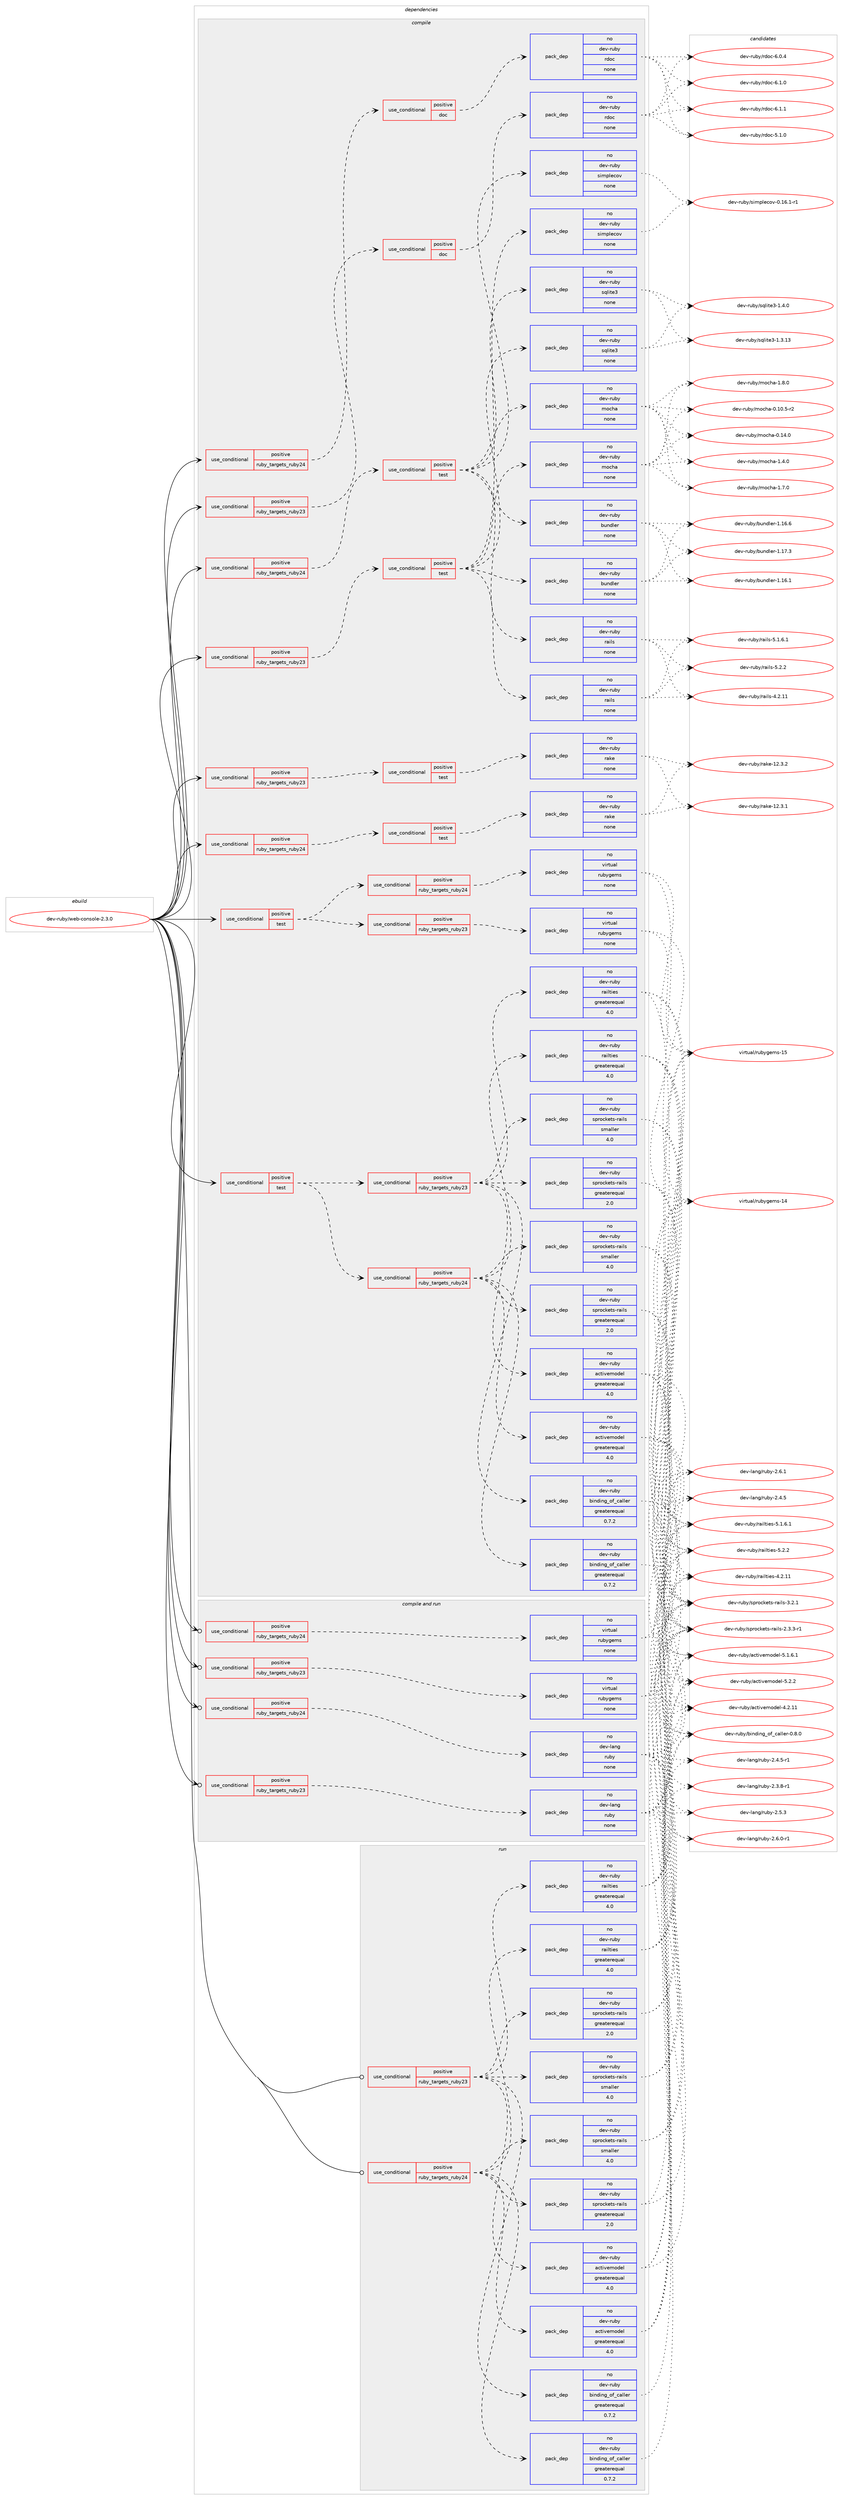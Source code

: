 digraph prolog {

# *************
# Graph options
# *************

newrank=true;
concentrate=true;
compound=true;
graph [rankdir=LR,fontname=Helvetica,fontsize=10,ranksep=1.5];#, ranksep=2.5, nodesep=0.2];
edge  [arrowhead=vee];
node  [fontname=Helvetica,fontsize=10];

# **********
# The ebuild
# **********

subgraph cluster_leftcol {
color=gray;
rank=same;
label=<<i>ebuild</i>>;
id [label="dev-ruby/web-console-2.3.0", color=red, width=4, href="../dev-ruby/web-console-2.3.0.svg"];
}

# ****************
# The dependencies
# ****************

subgraph cluster_midcol {
color=gray;
label=<<i>dependencies</i>>;
subgraph cluster_compile {
fillcolor="#eeeeee";
style=filled;
label=<<i>compile</i>>;
subgraph cond421976 {
dependency1536658 [label=<<TABLE BORDER="0" CELLBORDER="1" CELLSPACING="0" CELLPADDING="4"><TR><TD ROWSPAN="3" CELLPADDING="10">use_conditional</TD></TR><TR><TD>positive</TD></TR><TR><TD>ruby_targets_ruby23</TD></TR></TABLE>>, shape=none, color=red];
subgraph cond421977 {
dependency1536659 [label=<<TABLE BORDER="0" CELLBORDER="1" CELLSPACING="0" CELLPADDING="4"><TR><TD ROWSPAN="3" CELLPADDING="10">use_conditional</TD></TR><TR><TD>positive</TD></TR><TR><TD>doc</TD></TR></TABLE>>, shape=none, color=red];
subgraph pack1091166 {
dependency1536660 [label=<<TABLE BORDER="0" CELLBORDER="1" CELLSPACING="0" CELLPADDING="4" WIDTH="220"><TR><TD ROWSPAN="6" CELLPADDING="30">pack_dep</TD></TR><TR><TD WIDTH="110">no</TD></TR><TR><TD>dev-ruby</TD></TR><TR><TD>rdoc</TD></TR><TR><TD>none</TD></TR><TR><TD></TD></TR></TABLE>>, shape=none, color=blue];
}
dependency1536659:e -> dependency1536660:w [weight=20,style="dashed",arrowhead="vee"];
}
dependency1536658:e -> dependency1536659:w [weight=20,style="dashed",arrowhead="vee"];
}
id:e -> dependency1536658:w [weight=20,style="solid",arrowhead="vee"];
subgraph cond421978 {
dependency1536661 [label=<<TABLE BORDER="0" CELLBORDER="1" CELLSPACING="0" CELLPADDING="4"><TR><TD ROWSPAN="3" CELLPADDING="10">use_conditional</TD></TR><TR><TD>positive</TD></TR><TR><TD>ruby_targets_ruby23</TD></TR></TABLE>>, shape=none, color=red];
subgraph cond421979 {
dependency1536662 [label=<<TABLE BORDER="0" CELLBORDER="1" CELLSPACING="0" CELLPADDING="4"><TR><TD ROWSPAN="3" CELLPADDING="10">use_conditional</TD></TR><TR><TD>positive</TD></TR><TR><TD>test</TD></TR></TABLE>>, shape=none, color=red];
subgraph pack1091167 {
dependency1536663 [label=<<TABLE BORDER="0" CELLBORDER="1" CELLSPACING="0" CELLPADDING="4" WIDTH="220"><TR><TD ROWSPAN="6" CELLPADDING="30">pack_dep</TD></TR><TR><TD WIDTH="110">no</TD></TR><TR><TD>dev-ruby</TD></TR><TR><TD>bundler</TD></TR><TR><TD>none</TD></TR><TR><TD></TD></TR></TABLE>>, shape=none, color=blue];
}
dependency1536662:e -> dependency1536663:w [weight=20,style="dashed",arrowhead="vee"];
subgraph pack1091168 {
dependency1536664 [label=<<TABLE BORDER="0" CELLBORDER="1" CELLSPACING="0" CELLPADDING="4" WIDTH="220"><TR><TD ROWSPAN="6" CELLPADDING="30">pack_dep</TD></TR><TR><TD WIDTH="110">no</TD></TR><TR><TD>dev-ruby</TD></TR><TR><TD>rails</TD></TR><TR><TD>none</TD></TR><TR><TD></TD></TR></TABLE>>, shape=none, color=blue];
}
dependency1536662:e -> dependency1536664:w [weight=20,style="dashed",arrowhead="vee"];
subgraph pack1091169 {
dependency1536665 [label=<<TABLE BORDER="0" CELLBORDER="1" CELLSPACING="0" CELLPADDING="4" WIDTH="220"><TR><TD ROWSPAN="6" CELLPADDING="30">pack_dep</TD></TR><TR><TD WIDTH="110">no</TD></TR><TR><TD>dev-ruby</TD></TR><TR><TD>sqlite3</TD></TR><TR><TD>none</TD></TR><TR><TD></TD></TR></TABLE>>, shape=none, color=blue];
}
dependency1536662:e -> dependency1536665:w [weight=20,style="dashed",arrowhead="vee"];
subgraph pack1091170 {
dependency1536666 [label=<<TABLE BORDER="0" CELLBORDER="1" CELLSPACING="0" CELLPADDING="4" WIDTH="220"><TR><TD ROWSPAN="6" CELLPADDING="30">pack_dep</TD></TR><TR><TD WIDTH="110">no</TD></TR><TR><TD>dev-ruby</TD></TR><TR><TD>mocha</TD></TR><TR><TD>none</TD></TR><TR><TD></TD></TR></TABLE>>, shape=none, color=blue];
}
dependency1536662:e -> dependency1536666:w [weight=20,style="dashed",arrowhead="vee"];
subgraph pack1091171 {
dependency1536667 [label=<<TABLE BORDER="0" CELLBORDER="1" CELLSPACING="0" CELLPADDING="4" WIDTH="220"><TR><TD ROWSPAN="6" CELLPADDING="30">pack_dep</TD></TR><TR><TD WIDTH="110">no</TD></TR><TR><TD>dev-ruby</TD></TR><TR><TD>simplecov</TD></TR><TR><TD>none</TD></TR><TR><TD></TD></TR></TABLE>>, shape=none, color=blue];
}
dependency1536662:e -> dependency1536667:w [weight=20,style="dashed",arrowhead="vee"];
}
dependency1536661:e -> dependency1536662:w [weight=20,style="dashed",arrowhead="vee"];
}
id:e -> dependency1536661:w [weight=20,style="solid",arrowhead="vee"];
subgraph cond421980 {
dependency1536668 [label=<<TABLE BORDER="0" CELLBORDER="1" CELLSPACING="0" CELLPADDING="4"><TR><TD ROWSPAN="3" CELLPADDING="10">use_conditional</TD></TR><TR><TD>positive</TD></TR><TR><TD>ruby_targets_ruby23</TD></TR></TABLE>>, shape=none, color=red];
subgraph cond421981 {
dependency1536669 [label=<<TABLE BORDER="0" CELLBORDER="1" CELLSPACING="0" CELLPADDING="4"><TR><TD ROWSPAN="3" CELLPADDING="10">use_conditional</TD></TR><TR><TD>positive</TD></TR><TR><TD>test</TD></TR></TABLE>>, shape=none, color=red];
subgraph pack1091172 {
dependency1536670 [label=<<TABLE BORDER="0" CELLBORDER="1" CELLSPACING="0" CELLPADDING="4" WIDTH="220"><TR><TD ROWSPAN="6" CELLPADDING="30">pack_dep</TD></TR><TR><TD WIDTH="110">no</TD></TR><TR><TD>dev-ruby</TD></TR><TR><TD>rake</TD></TR><TR><TD>none</TD></TR><TR><TD></TD></TR></TABLE>>, shape=none, color=blue];
}
dependency1536669:e -> dependency1536670:w [weight=20,style="dashed",arrowhead="vee"];
}
dependency1536668:e -> dependency1536669:w [weight=20,style="dashed",arrowhead="vee"];
}
id:e -> dependency1536668:w [weight=20,style="solid",arrowhead="vee"];
subgraph cond421982 {
dependency1536671 [label=<<TABLE BORDER="0" CELLBORDER="1" CELLSPACING="0" CELLPADDING="4"><TR><TD ROWSPAN="3" CELLPADDING="10">use_conditional</TD></TR><TR><TD>positive</TD></TR><TR><TD>ruby_targets_ruby24</TD></TR></TABLE>>, shape=none, color=red];
subgraph cond421983 {
dependency1536672 [label=<<TABLE BORDER="0" CELLBORDER="1" CELLSPACING="0" CELLPADDING="4"><TR><TD ROWSPAN="3" CELLPADDING="10">use_conditional</TD></TR><TR><TD>positive</TD></TR><TR><TD>doc</TD></TR></TABLE>>, shape=none, color=red];
subgraph pack1091173 {
dependency1536673 [label=<<TABLE BORDER="0" CELLBORDER="1" CELLSPACING="0" CELLPADDING="4" WIDTH="220"><TR><TD ROWSPAN="6" CELLPADDING="30">pack_dep</TD></TR><TR><TD WIDTH="110">no</TD></TR><TR><TD>dev-ruby</TD></TR><TR><TD>rdoc</TD></TR><TR><TD>none</TD></TR><TR><TD></TD></TR></TABLE>>, shape=none, color=blue];
}
dependency1536672:e -> dependency1536673:w [weight=20,style="dashed",arrowhead="vee"];
}
dependency1536671:e -> dependency1536672:w [weight=20,style="dashed",arrowhead="vee"];
}
id:e -> dependency1536671:w [weight=20,style="solid",arrowhead="vee"];
subgraph cond421984 {
dependency1536674 [label=<<TABLE BORDER="0" CELLBORDER="1" CELLSPACING="0" CELLPADDING="4"><TR><TD ROWSPAN="3" CELLPADDING="10">use_conditional</TD></TR><TR><TD>positive</TD></TR><TR><TD>ruby_targets_ruby24</TD></TR></TABLE>>, shape=none, color=red];
subgraph cond421985 {
dependency1536675 [label=<<TABLE BORDER="0" CELLBORDER="1" CELLSPACING="0" CELLPADDING="4"><TR><TD ROWSPAN="3" CELLPADDING="10">use_conditional</TD></TR><TR><TD>positive</TD></TR><TR><TD>test</TD></TR></TABLE>>, shape=none, color=red];
subgraph pack1091174 {
dependency1536676 [label=<<TABLE BORDER="0" CELLBORDER="1" CELLSPACING="0" CELLPADDING="4" WIDTH="220"><TR><TD ROWSPAN="6" CELLPADDING="30">pack_dep</TD></TR><TR><TD WIDTH="110">no</TD></TR><TR><TD>dev-ruby</TD></TR><TR><TD>bundler</TD></TR><TR><TD>none</TD></TR><TR><TD></TD></TR></TABLE>>, shape=none, color=blue];
}
dependency1536675:e -> dependency1536676:w [weight=20,style="dashed",arrowhead="vee"];
subgraph pack1091175 {
dependency1536677 [label=<<TABLE BORDER="0" CELLBORDER="1" CELLSPACING="0" CELLPADDING="4" WIDTH="220"><TR><TD ROWSPAN="6" CELLPADDING="30">pack_dep</TD></TR><TR><TD WIDTH="110">no</TD></TR><TR><TD>dev-ruby</TD></TR><TR><TD>rails</TD></TR><TR><TD>none</TD></TR><TR><TD></TD></TR></TABLE>>, shape=none, color=blue];
}
dependency1536675:e -> dependency1536677:w [weight=20,style="dashed",arrowhead="vee"];
subgraph pack1091176 {
dependency1536678 [label=<<TABLE BORDER="0" CELLBORDER="1" CELLSPACING="0" CELLPADDING="4" WIDTH="220"><TR><TD ROWSPAN="6" CELLPADDING="30">pack_dep</TD></TR><TR><TD WIDTH="110">no</TD></TR><TR><TD>dev-ruby</TD></TR><TR><TD>sqlite3</TD></TR><TR><TD>none</TD></TR><TR><TD></TD></TR></TABLE>>, shape=none, color=blue];
}
dependency1536675:e -> dependency1536678:w [weight=20,style="dashed",arrowhead="vee"];
subgraph pack1091177 {
dependency1536679 [label=<<TABLE BORDER="0" CELLBORDER="1" CELLSPACING="0" CELLPADDING="4" WIDTH="220"><TR><TD ROWSPAN="6" CELLPADDING="30">pack_dep</TD></TR><TR><TD WIDTH="110">no</TD></TR><TR><TD>dev-ruby</TD></TR><TR><TD>mocha</TD></TR><TR><TD>none</TD></TR><TR><TD></TD></TR></TABLE>>, shape=none, color=blue];
}
dependency1536675:e -> dependency1536679:w [weight=20,style="dashed",arrowhead="vee"];
subgraph pack1091178 {
dependency1536680 [label=<<TABLE BORDER="0" CELLBORDER="1" CELLSPACING="0" CELLPADDING="4" WIDTH="220"><TR><TD ROWSPAN="6" CELLPADDING="30">pack_dep</TD></TR><TR><TD WIDTH="110">no</TD></TR><TR><TD>dev-ruby</TD></TR><TR><TD>simplecov</TD></TR><TR><TD>none</TD></TR><TR><TD></TD></TR></TABLE>>, shape=none, color=blue];
}
dependency1536675:e -> dependency1536680:w [weight=20,style="dashed",arrowhead="vee"];
}
dependency1536674:e -> dependency1536675:w [weight=20,style="dashed",arrowhead="vee"];
}
id:e -> dependency1536674:w [weight=20,style="solid",arrowhead="vee"];
subgraph cond421986 {
dependency1536681 [label=<<TABLE BORDER="0" CELLBORDER="1" CELLSPACING="0" CELLPADDING="4"><TR><TD ROWSPAN="3" CELLPADDING="10">use_conditional</TD></TR><TR><TD>positive</TD></TR><TR><TD>ruby_targets_ruby24</TD></TR></TABLE>>, shape=none, color=red];
subgraph cond421987 {
dependency1536682 [label=<<TABLE BORDER="0" CELLBORDER="1" CELLSPACING="0" CELLPADDING="4"><TR><TD ROWSPAN="3" CELLPADDING="10">use_conditional</TD></TR><TR><TD>positive</TD></TR><TR><TD>test</TD></TR></TABLE>>, shape=none, color=red];
subgraph pack1091179 {
dependency1536683 [label=<<TABLE BORDER="0" CELLBORDER="1" CELLSPACING="0" CELLPADDING="4" WIDTH="220"><TR><TD ROWSPAN="6" CELLPADDING="30">pack_dep</TD></TR><TR><TD WIDTH="110">no</TD></TR><TR><TD>dev-ruby</TD></TR><TR><TD>rake</TD></TR><TR><TD>none</TD></TR><TR><TD></TD></TR></TABLE>>, shape=none, color=blue];
}
dependency1536682:e -> dependency1536683:w [weight=20,style="dashed",arrowhead="vee"];
}
dependency1536681:e -> dependency1536682:w [weight=20,style="dashed",arrowhead="vee"];
}
id:e -> dependency1536681:w [weight=20,style="solid",arrowhead="vee"];
subgraph cond421988 {
dependency1536684 [label=<<TABLE BORDER="0" CELLBORDER="1" CELLSPACING="0" CELLPADDING="4"><TR><TD ROWSPAN="3" CELLPADDING="10">use_conditional</TD></TR><TR><TD>positive</TD></TR><TR><TD>test</TD></TR></TABLE>>, shape=none, color=red];
subgraph cond421989 {
dependency1536685 [label=<<TABLE BORDER="0" CELLBORDER="1" CELLSPACING="0" CELLPADDING="4"><TR><TD ROWSPAN="3" CELLPADDING="10">use_conditional</TD></TR><TR><TD>positive</TD></TR><TR><TD>ruby_targets_ruby23</TD></TR></TABLE>>, shape=none, color=red];
subgraph pack1091180 {
dependency1536686 [label=<<TABLE BORDER="0" CELLBORDER="1" CELLSPACING="0" CELLPADDING="4" WIDTH="220"><TR><TD ROWSPAN="6" CELLPADDING="30">pack_dep</TD></TR><TR><TD WIDTH="110">no</TD></TR><TR><TD>dev-ruby</TD></TR><TR><TD>activemodel</TD></TR><TR><TD>greaterequal</TD></TR><TR><TD>4.0</TD></TR></TABLE>>, shape=none, color=blue];
}
dependency1536685:e -> dependency1536686:w [weight=20,style="dashed",arrowhead="vee"];
subgraph pack1091181 {
dependency1536687 [label=<<TABLE BORDER="0" CELLBORDER="1" CELLSPACING="0" CELLPADDING="4" WIDTH="220"><TR><TD ROWSPAN="6" CELLPADDING="30">pack_dep</TD></TR><TR><TD WIDTH="110">no</TD></TR><TR><TD>dev-ruby</TD></TR><TR><TD>binding_of_caller</TD></TR><TR><TD>greaterequal</TD></TR><TR><TD>0.7.2</TD></TR></TABLE>>, shape=none, color=blue];
}
dependency1536685:e -> dependency1536687:w [weight=20,style="dashed",arrowhead="vee"];
subgraph pack1091182 {
dependency1536688 [label=<<TABLE BORDER="0" CELLBORDER="1" CELLSPACING="0" CELLPADDING="4" WIDTH="220"><TR><TD ROWSPAN="6" CELLPADDING="30">pack_dep</TD></TR><TR><TD WIDTH="110">no</TD></TR><TR><TD>dev-ruby</TD></TR><TR><TD>railties</TD></TR><TR><TD>greaterequal</TD></TR><TR><TD>4.0</TD></TR></TABLE>>, shape=none, color=blue];
}
dependency1536685:e -> dependency1536688:w [weight=20,style="dashed",arrowhead="vee"];
subgraph pack1091183 {
dependency1536689 [label=<<TABLE BORDER="0" CELLBORDER="1" CELLSPACING="0" CELLPADDING="4" WIDTH="220"><TR><TD ROWSPAN="6" CELLPADDING="30">pack_dep</TD></TR><TR><TD WIDTH="110">no</TD></TR><TR><TD>dev-ruby</TD></TR><TR><TD>sprockets-rails</TD></TR><TR><TD>greaterequal</TD></TR><TR><TD>2.0</TD></TR></TABLE>>, shape=none, color=blue];
}
dependency1536685:e -> dependency1536689:w [weight=20,style="dashed",arrowhead="vee"];
subgraph pack1091184 {
dependency1536690 [label=<<TABLE BORDER="0" CELLBORDER="1" CELLSPACING="0" CELLPADDING="4" WIDTH="220"><TR><TD ROWSPAN="6" CELLPADDING="30">pack_dep</TD></TR><TR><TD WIDTH="110">no</TD></TR><TR><TD>dev-ruby</TD></TR><TR><TD>sprockets-rails</TD></TR><TR><TD>smaller</TD></TR><TR><TD>4.0</TD></TR></TABLE>>, shape=none, color=blue];
}
dependency1536685:e -> dependency1536690:w [weight=20,style="dashed",arrowhead="vee"];
}
dependency1536684:e -> dependency1536685:w [weight=20,style="dashed",arrowhead="vee"];
subgraph cond421990 {
dependency1536691 [label=<<TABLE BORDER="0" CELLBORDER="1" CELLSPACING="0" CELLPADDING="4"><TR><TD ROWSPAN="3" CELLPADDING="10">use_conditional</TD></TR><TR><TD>positive</TD></TR><TR><TD>ruby_targets_ruby24</TD></TR></TABLE>>, shape=none, color=red];
subgraph pack1091185 {
dependency1536692 [label=<<TABLE BORDER="0" CELLBORDER="1" CELLSPACING="0" CELLPADDING="4" WIDTH="220"><TR><TD ROWSPAN="6" CELLPADDING="30">pack_dep</TD></TR><TR><TD WIDTH="110">no</TD></TR><TR><TD>dev-ruby</TD></TR><TR><TD>activemodel</TD></TR><TR><TD>greaterequal</TD></TR><TR><TD>4.0</TD></TR></TABLE>>, shape=none, color=blue];
}
dependency1536691:e -> dependency1536692:w [weight=20,style="dashed",arrowhead="vee"];
subgraph pack1091186 {
dependency1536693 [label=<<TABLE BORDER="0" CELLBORDER="1" CELLSPACING="0" CELLPADDING="4" WIDTH="220"><TR><TD ROWSPAN="6" CELLPADDING="30">pack_dep</TD></TR><TR><TD WIDTH="110">no</TD></TR><TR><TD>dev-ruby</TD></TR><TR><TD>binding_of_caller</TD></TR><TR><TD>greaterequal</TD></TR><TR><TD>0.7.2</TD></TR></TABLE>>, shape=none, color=blue];
}
dependency1536691:e -> dependency1536693:w [weight=20,style="dashed",arrowhead="vee"];
subgraph pack1091187 {
dependency1536694 [label=<<TABLE BORDER="0" CELLBORDER="1" CELLSPACING="0" CELLPADDING="4" WIDTH="220"><TR><TD ROWSPAN="6" CELLPADDING="30">pack_dep</TD></TR><TR><TD WIDTH="110">no</TD></TR><TR><TD>dev-ruby</TD></TR><TR><TD>railties</TD></TR><TR><TD>greaterequal</TD></TR><TR><TD>4.0</TD></TR></TABLE>>, shape=none, color=blue];
}
dependency1536691:e -> dependency1536694:w [weight=20,style="dashed",arrowhead="vee"];
subgraph pack1091188 {
dependency1536695 [label=<<TABLE BORDER="0" CELLBORDER="1" CELLSPACING="0" CELLPADDING="4" WIDTH="220"><TR><TD ROWSPAN="6" CELLPADDING="30">pack_dep</TD></TR><TR><TD WIDTH="110">no</TD></TR><TR><TD>dev-ruby</TD></TR><TR><TD>sprockets-rails</TD></TR><TR><TD>greaterequal</TD></TR><TR><TD>2.0</TD></TR></TABLE>>, shape=none, color=blue];
}
dependency1536691:e -> dependency1536695:w [weight=20,style="dashed",arrowhead="vee"];
subgraph pack1091189 {
dependency1536696 [label=<<TABLE BORDER="0" CELLBORDER="1" CELLSPACING="0" CELLPADDING="4" WIDTH="220"><TR><TD ROWSPAN="6" CELLPADDING="30">pack_dep</TD></TR><TR><TD WIDTH="110">no</TD></TR><TR><TD>dev-ruby</TD></TR><TR><TD>sprockets-rails</TD></TR><TR><TD>smaller</TD></TR><TR><TD>4.0</TD></TR></TABLE>>, shape=none, color=blue];
}
dependency1536691:e -> dependency1536696:w [weight=20,style="dashed",arrowhead="vee"];
}
dependency1536684:e -> dependency1536691:w [weight=20,style="dashed",arrowhead="vee"];
}
id:e -> dependency1536684:w [weight=20,style="solid",arrowhead="vee"];
subgraph cond421991 {
dependency1536697 [label=<<TABLE BORDER="0" CELLBORDER="1" CELLSPACING="0" CELLPADDING="4"><TR><TD ROWSPAN="3" CELLPADDING="10">use_conditional</TD></TR><TR><TD>positive</TD></TR><TR><TD>test</TD></TR></TABLE>>, shape=none, color=red];
subgraph cond421992 {
dependency1536698 [label=<<TABLE BORDER="0" CELLBORDER="1" CELLSPACING="0" CELLPADDING="4"><TR><TD ROWSPAN="3" CELLPADDING="10">use_conditional</TD></TR><TR><TD>positive</TD></TR><TR><TD>ruby_targets_ruby23</TD></TR></TABLE>>, shape=none, color=red];
subgraph pack1091190 {
dependency1536699 [label=<<TABLE BORDER="0" CELLBORDER="1" CELLSPACING="0" CELLPADDING="4" WIDTH="220"><TR><TD ROWSPAN="6" CELLPADDING="30">pack_dep</TD></TR><TR><TD WIDTH="110">no</TD></TR><TR><TD>virtual</TD></TR><TR><TD>rubygems</TD></TR><TR><TD>none</TD></TR><TR><TD></TD></TR></TABLE>>, shape=none, color=blue];
}
dependency1536698:e -> dependency1536699:w [weight=20,style="dashed",arrowhead="vee"];
}
dependency1536697:e -> dependency1536698:w [weight=20,style="dashed",arrowhead="vee"];
subgraph cond421993 {
dependency1536700 [label=<<TABLE BORDER="0" CELLBORDER="1" CELLSPACING="0" CELLPADDING="4"><TR><TD ROWSPAN="3" CELLPADDING="10">use_conditional</TD></TR><TR><TD>positive</TD></TR><TR><TD>ruby_targets_ruby24</TD></TR></TABLE>>, shape=none, color=red];
subgraph pack1091191 {
dependency1536701 [label=<<TABLE BORDER="0" CELLBORDER="1" CELLSPACING="0" CELLPADDING="4" WIDTH="220"><TR><TD ROWSPAN="6" CELLPADDING="30">pack_dep</TD></TR><TR><TD WIDTH="110">no</TD></TR><TR><TD>virtual</TD></TR><TR><TD>rubygems</TD></TR><TR><TD>none</TD></TR><TR><TD></TD></TR></TABLE>>, shape=none, color=blue];
}
dependency1536700:e -> dependency1536701:w [weight=20,style="dashed",arrowhead="vee"];
}
dependency1536697:e -> dependency1536700:w [weight=20,style="dashed",arrowhead="vee"];
}
id:e -> dependency1536697:w [weight=20,style="solid",arrowhead="vee"];
}
subgraph cluster_compileandrun {
fillcolor="#eeeeee";
style=filled;
label=<<i>compile and run</i>>;
subgraph cond421994 {
dependency1536702 [label=<<TABLE BORDER="0" CELLBORDER="1" CELLSPACING="0" CELLPADDING="4"><TR><TD ROWSPAN="3" CELLPADDING="10">use_conditional</TD></TR><TR><TD>positive</TD></TR><TR><TD>ruby_targets_ruby23</TD></TR></TABLE>>, shape=none, color=red];
subgraph pack1091192 {
dependency1536703 [label=<<TABLE BORDER="0" CELLBORDER="1" CELLSPACING="0" CELLPADDING="4" WIDTH="220"><TR><TD ROWSPAN="6" CELLPADDING="30">pack_dep</TD></TR><TR><TD WIDTH="110">no</TD></TR><TR><TD>dev-lang</TD></TR><TR><TD>ruby</TD></TR><TR><TD>none</TD></TR><TR><TD></TD></TR></TABLE>>, shape=none, color=blue];
}
dependency1536702:e -> dependency1536703:w [weight=20,style="dashed",arrowhead="vee"];
}
id:e -> dependency1536702:w [weight=20,style="solid",arrowhead="odotvee"];
subgraph cond421995 {
dependency1536704 [label=<<TABLE BORDER="0" CELLBORDER="1" CELLSPACING="0" CELLPADDING="4"><TR><TD ROWSPAN="3" CELLPADDING="10">use_conditional</TD></TR><TR><TD>positive</TD></TR><TR><TD>ruby_targets_ruby23</TD></TR></TABLE>>, shape=none, color=red];
subgraph pack1091193 {
dependency1536705 [label=<<TABLE BORDER="0" CELLBORDER="1" CELLSPACING="0" CELLPADDING="4" WIDTH="220"><TR><TD ROWSPAN="6" CELLPADDING="30">pack_dep</TD></TR><TR><TD WIDTH="110">no</TD></TR><TR><TD>virtual</TD></TR><TR><TD>rubygems</TD></TR><TR><TD>none</TD></TR><TR><TD></TD></TR></TABLE>>, shape=none, color=blue];
}
dependency1536704:e -> dependency1536705:w [weight=20,style="dashed",arrowhead="vee"];
}
id:e -> dependency1536704:w [weight=20,style="solid",arrowhead="odotvee"];
subgraph cond421996 {
dependency1536706 [label=<<TABLE BORDER="0" CELLBORDER="1" CELLSPACING="0" CELLPADDING="4"><TR><TD ROWSPAN="3" CELLPADDING="10">use_conditional</TD></TR><TR><TD>positive</TD></TR><TR><TD>ruby_targets_ruby24</TD></TR></TABLE>>, shape=none, color=red];
subgraph pack1091194 {
dependency1536707 [label=<<TABLE BORDER="0" CELLBORDER="1" CELLSPACING="0" CELLPADDING="4" WIDTH="220"><TR><TD ROWSPAN="6" CELLPADDING="30">pack_dep</TD></TR><TR><TD WIDTH="110">no</TD></TR><TR><TD>dev-lang</TD></TR><TR><TD>ruby</TD></TR><TR><TD>none</TD></TR><TR><TD></TD></TR></TABLE>>, shape=none, color=blue];
}
dependency1536706:e -> dependency1536707:w [weight=20,style="dashed",arrowhead="vee"];
}
id:e -> dependency1536706:w [weight=20,style="solid",arrowhead="odotvee"];
subgraph cond421997 {
dependency1536708 [label=<<TABLE BORDER="0" CELLBORDER="1" CELLSPACING="0" CELLPADDING="4"><TR><TD ROWSPAN="3" CELLPADDING="10">use_conditional</TD></TR><TR><TD>positive</TD></TR><TR><TD>ruby_targets_ruby24</TD></TR></TABLE>>, shape=none, color=red];
subgraph pack1091195 {
dependency1536709 [label=<<TABLE BORDER="0" CELLBORDER="1" CELLSPACING="0" CELLPADDING="4" WIDTH="220"><TR><TD ROWSPAN="6" CELLPADDING="30">pack_dep</TD></TR><TR><TD WIDTH="110">no</TD></TR><TR><TD>virtual</TD></TR><TR><TD>rubygems</TD></TR><TR><TD>none</TD></TR><TR><TD></TD></TR></TABLE>>, shape=none, color=blue];
}
dependency1536708:e -> dependency1536709:w [weight=20,style="dashed",arrowhead="vee"];
}
id:e -> dependency1536708:w [weight=20,style="solid",arrowhead="odotvee"];
}
subgraph cluster_run {
fillcolor="#eeeeee";
style=filled;
label=<<i>run</i>>;
subgraph cond421998 {
dependency1536710 [label=<<TABLE BORDER="0" CELLBORDER="1" CELLSPACING="0" CELLPADDING="4"><TR><TD ROWSPAN="3" CELLPADDING="10">use_conditional</TD></TR><TR><TD>positive</TD></TR><TR><TD>ruby_targets_ruby23</TD></TR></TABLE>>, shape=none, color=red];
subgraph pack1091196 {
dependency1536711 [label=<<TABLE BORDER="0" CELLBORDER="1" CELLSPACING="0" CELLPADDING="4" WIDTH="220"><TR><TD ROWSPAN="6" CELLPADDING="30">pack_dep</TD></TR><TR><TD WIDTH="110">no</TD></TR><TR><TD>dev-ruby</TD></TR><TR><TD>activemodel</TD></TR><TR><TD>greaterequal</TD></TR><TR><TD>4.0</TD></TR></TABLE>>, shape=none, color=blue];
}
dependency1536710:e -> dependency1536711:w [weight=20,style="dashed",arrowhead="vee"];
subgraph pack1091197 {
dependency1536712 [label=<<TABLE BORDER="0" CELLBORDER="1" CELLSPACING="0" CELLPADDING="4" WIDTH="220"><TR><TD ROWSPAN="6" CELLPADDING="30">pack_dep</TD></TR><TR><TD WIDTH="110">no</TD></TR><TR><TD>dev-ruby</TD></TR><TR><TD>binding_of_caller</TD></TR><TR><TD>greaterequal</TD></TR><TR><TD>0.7.2</TD></TR></TABLE>>, shape=none, color=blue];
}
dependency1536710:e -> dependency1536712:w [weight=20,style="dashed",arrowhead="vee"];
subgraph pack1091198 {
dependency1536713 [label=<<TABLE BORDER="0" CELLBORDER="1" CELLSPACING="0" CELLPADDING="4" WIDTH="220"><TR><TD ROWSPAN="6" CELLPADDING="30">pack_dep</TD></TR><TR><TD WIDTH="110">no</TD></TR><TR><TD>dev-ruby</TD></TR><TR><TD>railties</TD></TR><TR><TD>greaterequal</TD></TR><TR><TD>4.0</TD></TR></TABLE>>, shape=none, color=blue];
}
dependency1536710:e -> dependency1536713:w [weight=20,style="dashed",arrowhead="vee"];
subgraph pack1091199 {
dependency1536714 [label=<<TABLE BORDER="0" CELLBORDER="1" CELLSPACING="0" CELLPADDING="4" WIDTH="220"><TR><TD ROWSPAN="6" CELLPADDING="30">pack_dep</TD></TR><TR><TD WIDTH="110">no</TD></TR><TR><TD>dev-ruby</TD></TR><TR><TD>sprockets-rails</TD></TR><TR><TD>greaterequal</TD></TR><TR><TD>2.0</TD></TR></TABLE>>, shape=none, color=blue];
}
dependency1536710:e -> dependency1536714:w [weight=20,style="dashed",arrowhead="vee"];
subgraph pack1091200 {
dependency1536715 [label=<<TABLE BORDER="0" CELLBORDER="1" CELLSPACING="0" CELLPADDING="4" WIDTH="220"><TR><TD ROWSPAN="6" CELLPADDING="30">pack_dep</TD></TR><TR><TD WIDTH="110">no</TD></TR><TR><TD>dev-ruby</TD></TR><TR><TD>sprockets-rails</TD></TR><TR><TD>smaller</TD></TR><TR><TD>4.0</TD></TR></TABLE>>, shape=none, color=blue];
}
dependency1536710:e -> dependency1536715:w [weight=20,style="dashed",arrowhead="vee"];
}
id:e -> dependency1536710:w [weight=20,style="solid",arrowhead="odot"];
subgraph cond421999 {
dependency1536716 [label=<<TABLE BORDER="0" CELLBORDER="1" CELLSPACING="0" CELLPADDING="4"><TR><TD ROWSPAN="3" CELLPADDING="10">use_conditional</TD></TR><TR><TD>positive</TD></TR><TR><TD>ruby_targets_ruby24</TD></TR></TABLE>>, shape=none, color=red];
subgraph pack1091201 {
dependency1536717 [label=<<TABLE BORDER="0" CELLBORDER="1" CELLSPACING="0" CELLPADDING="4" WIDTH="220"><TR><TD ROWSPAN="6" CELLPADDING="30">pack_dep</TD></TR><TR><TD WIDTH="110">no</TD></TR><TR><TD>dev-ruby</TD></TR><TR><TD>activemodel</TD></TR><TR><TD>greaterequal</TD></TR><TR><TD>4.0</TD></TR></TABLE>>, shape=none, color=blue];
}
dependency1536716:e -> dependency1536717:w [weight=20,style="dashed",arrowhead="vee"];
subgraph pack1091202 {
dependency1536718 [label=<<TABLE BORDER="0" CELLBORDER="1" CELLSPACING="0" CELLPADDING="4" WIDTH="220"><TR><TD ROWSPAN="6" CELLPADDING="30">pack_dep</TD></TR><TR><TD WIDTH="110">no</TD></TR><TR><TD>dev-ruby</TD></TR><TR><TD>binding_of_caller</TD></TR><TR><TD>greaterequal</TD></TR><TR><TD>0.7.2</TD></TR></TABLE>>, shape=none, color=blue];
}
dependency1536716:e -> dependency1536718:w [weight=20,style="dashed",arrowhead="vee"];
subgraph pack1091203 {
dependency1536719 [label=<<TABLE BORDER="0" CELLBORDER="1" CELLSPACING="0" CELLPADDING="4" WIDTH="220"><TR><TD ROWSPAN="6" CELLPADDING="30">pack_dep</TD></TR><TR><TD WIDTH="110">no</TD></TR><TR><TD>dev-ruby</TD></TR><TR><TD>railties</TD></TR><TR><TD>greaterequal</TD></TR><TR><TD>4.0</TD></TR></TABLE>>, shape=none, color=blue];
}
dependency1536716:e -> dependency1536719:w [weight=20,style="dashed",arrowhead="vee"];
subgraph pack1091204 {
dependency1536720 [label=<<TABLE BORDER="0" CELLBORDER="1" CELLSPACING="0" CELLPADDING="4" WIDTH="220"><TR><TD ROWSPAN="6" CELLPADDING="30">pack_dep</TD></TR><TR><TD WIDTH="110">no</TD></TR><TR><TD>dev-ruby</TD></TR><TR><TD>sprockets-rails</TD></TR><TR><TD>greaterequal</TD></TR><TR><TD>2.0</TD></TR></TABLE>>, shape=none, color=blue];
}
dependency1536716:e -> dependency1536720:w [weight=20,style="dashed",arrowhead="vee"];
subgraph pack1091205 {
dependency1536721 [label=<<TABLE BORDER="0" CELLBORDER="1" CELLSPACING="0" CELLPADDING="4" WIDTH="220"><TR><TD ROWSPAN="6" CELLPADDING="30">pack_dep</TD></TR><TR><TD WIDTH="110">no</TD></TR><TR><TD>dev-ruby</TD></TR><TR><TD>sprockets-rails</TD></TR><TR><TD>smaller</TD></TR><TR><TD>4.0</TD></TR></TABLE>>, shape=none, color=blue];
}
dependency1536716:e -> dependency1536721:w [weight=20,style="dashed",arrowhead="vee"];
}
id:e -> dependency1536716:w [weight=20,style="solid",arrowhead="odot"];
}
}

# **************
# The candidates
# **************

subgraph cluster_choices {
rank=same;
color=gray;
label=<<i>candidates</i>>;

subgraph choice1091166 {
color=black;
nodesep=1;
choice10010111845114117981214711410011199455346494648 [label="dev-ruby/rdoc-5.1.0", color=red, width=4,href="../dev-ruby/rdoc-5.1.0.svg"];
choice10010111845114117981214711410011199455446484652 [label="dev-ruby/rdoc-6.0.4", color=red, width=4,href="../dev-ruby/rdoc-6.0.4.svg"];
choice10010111845114117981214711410011199455446494648 [label="dev-ruby/rdoc-6.1.0", color=red, width=4,href="../dev-ruby/rdoc-6.1.0.svg"];
choice10010111845114117981214711410011199455446494649 [label="dev-ruby/rdoc-6.1.1", color=red, width=4,href="../dev-ruby/rdoc-6.1.1.svg"];
dependency1536660:e -> choice10010111845114117981214711410011199455346494648:w [style=dotted,weight="100"];
dependency1536660:e -> choice10010111845114117981214711410011199455446484652:w [style=dotted,weight="100"];
dependency1536660:e -> choice10010111845114117981214711410011199455446494648:w [style=dotted,weight="100"];
dependency1536660:e -> choice10010111845114117981214711410011199455446494649:w [style=dotted,weight="100"];
}
subgraph choice1091167 {
color=black;
nodesep=1;
choice1001011184511411798121479811711010010810111445494649544649 [label="dev-ruby/bundler-1.16.1", color=red, width=4,href="../dev-ruby/bundler-1.16.1.svg"];
choice1001011184511411798121479811711010010810111445494649544654 [label="dev-ruby/bundler-1.16.6", color=red, width=4,href="../dev-ruby/bundler-1.16.6.svg"];
choice1001011184511411798121479811711010010810111445494649554651 [label="dev-ruby/bundler-1.17.3", color=red, width=4,href="../dev-ruby/bundler-1.17.3.svg"];
dependency1536663:e -> choice1001011184511411798121479811711010010810111445494649544649:w [style=dotted,weight="100"];
dependency1536663:e -> choice1001011184511411798121479811711010010810111445494649544654:w [style=dotted,weight="100"];
dependency1536663:e -> choice1001011184511411798121479811711010010810111445494649554651:w [style=dotted,weight="100"];
}
subgraph choice1091168 {
color=black;
nodesep=1;
choice1001011184511411798121471149710510811545524650464949 [label="dev-ruby/rails-4.2.11", color=red, width=4,href="../dev-ruby/rails-4.2.11.svg"];
choice100101118451141179812147114971051081154553464946544649 [label="dev-ruby/rails-5.1.6.1", color=red, width=4,href="../dev-ruby/rails-5.1.6.1.svg"];
choice10010111845114117981214711497105108115455346504650 [label="dev-ruby/rails-5.2.2", color=red, width=4,href="../dev-ruby/rails-5.2.2.svg"];
dependency1536664:e -> choice1001011184511411798121471149710510811545524650464949:w [style=dotted,weight="100"];
dependency1536664:e -> choice100101118451141179812147114971051081154553464946544649:w [style=dotted,weight="100"];
dependency1536664:e -> choice10010111845114117981214711497105108115455346504650:w [style=dotted,weight="100"];
}
subgraph choice1091169 {
color=black;
nodesep=1;
choice1001011184511411798121471151131081051161015145494651464951 [label="dev-ruby/sqlite3-1.3.13", color=red, width=4,href="../dev-ruby/sqlite3-1.3.13.svg"];
choice10010111845114117981214711511310810511610151454946524648 [label="dev-ruby/sqlite3-1.4.0", color=red, width=4,href="../dev-ruby/sqlite3-1.4.0.svg"];
dependency1536665:e -> choice1001011184511411798121471151131081051161015145494651464951:w [style=dotted,weight="100"];
dependency1536665:e -> choice10010111845114117981214711511310810511610151454946524648:w [style=dotted,weight="100"];
}
subgraph choice1091170 {
color=black;
nodesep=1;
choice1001011184511411798121471091119910497454846494846534511450 [label="dev-ruby/mocha-0.10.5-r2", color=red, width=4,href="../dev-ruby/mocha-0.10.5-r2.svg"];
choice100101118451141179812147109111991049745484649524648 [label="dev-ruby/mocha-0.14.0", color=red, width=4,href="../dev-ruby/mocha-0.14.0.svg"];
choice1001011184511411798121471091119910497454946524648 [label="dev-ruby/mocha-1.4.0", color=red, width=4,href="../dev-ruby/mocha-1.4.0.svg"];
choice1001011184511411798121471091119910497454946554648 [label="dev-ruby/mocha-1.7.0", color=red, width=4,href="../dev-ruby/mocha-1.7.0.svg"];
choice1001011184511411798121471091119910497454946564648 [label="dev-ruby/mocha-1.8.0", color=red, width=4,href="../dev-ruby/mocha-1.8.0.svg"];
dependency1536666:e -> choice1001011184511411798121471091119910497454846494846534511450:w [style=dotted,weight="100"];
dependency1536666:e -> choice100101118451141179812147109111991049745484649524648:w [style=dotted,weight="100"];
dependency1536666:e -> choice1001011184511411798121471091119910497454946524648:w [style=dotted,weight="100"];
dependency1536666:e -> choice1001011184511411798121471091119910497454946554648:w [style=dotted,weight="100"];
dependency1536666:e -> choice1001011184511411798121471091119910497454946564648:w [style=dotted,weight="100"];
}
subgraph choice1091171 {
color=black;
nodesep=1;
choice10010111845114117981214711510510911210810199111118454846495446494511449 [label="dev-ruby/simplecov-0.16.1-r1", color=red, width=4,href="../dev-ruby/simplecov-0.16.1-r1.svg"];
dependency1536667:e -> choice10010111845114117981214711510510911210810199111118454846495446494511449:w [style=dotted,weight="100"];
}
subgraph choice1091172 {
color=black;
nodesep=1;
choice1001011184511411798121471149710710145495046514649 [label="dev-ruby/rake-12.3.1", color=red, width=4,href="../dev-ruby/rake-12.3.1.svg"];
choice1001011184511411798121471149710710145495046514650 [label="dev-ruby/rake-12.3.2", color=red, width=4,href="../dev-ruby/rake-12.3.2.svg"];
dependency1536670:e -> choice1001011184511411798121471149710710145495046514649:w [style=dotted,weight="100"];
dependency1536670:e -> choice1001011184511411798121471149710710145495046514650:w [style=dotted,weight="100"];
}
subgraph choice1091173 {
color=black;
nodesep=1;
choice10010111845114117981214711410011199455346494648 [label="dev-ruby/rdoc-5.1.0", color=red, width=4,href="../dev-ruby/rdoc-5.1.0.svg"];
choice10010111845114117981214711410011199455446484652 [label="dev-ruby/rdoc-6.0.4", color=red, width=4,href="../dev-ruby/rdoc-6.0.4.svg"];
choice10010111845114117981214711410011199455446494648 [label="dev-ruby/rdoc-6.1.0", color=red, width=4,href="../dev-ruby/rdoc-6.1.0.svg"];
choice10010111845114117981214711410011199455446494649 [label="dev-ruby/rdoc-6.1.1", color=red, width=4,href="../dev-ruby/rdoc-6.1.1.svg"];
dependency1536673:e -> choice10010111845114117981214711410011199455346494648:w [style=dotted,weight="100"];
dependency1536673:e -> choice10010111845114117981214711410011199455446484652:w [style=dotted,weight="100"];
dependency1536673:e -> choice10010111845114117981214711410011199455446494648:w [style=dotted,weight="100"];
dependency1536673:e -> choice10010111845114117981214711410011199455446494649:w [style=dotted,weight="100"];
}
subgraph choice1091174 {
color=black;
nodesep=1;
choice1001011184511411798121479811711010010810111445494649544649 [label="dev-ruby/bundler-1.16.1", color=red, width=4,href="../dev-ruby/bundler-1.16.1.svg"];
choice1001011184511411798121479811711010010810111445494649544654 [label="dev-ruby/bundler-1.16.6", color=red, width=4,href="../dev-ruby/bundler-1.16.6.svg"];
choice1001011184511411798121479811711010010810111445494649554651 [label="dev-ruby/bundler-1.17.3", color=red, width=4,href="../dev-ruby/bundler-1.17.3.svg"];
dependency1536676:e -> choice1001011184511411798121479811711010010810111445494649544649:w [style=dotted,weight="100"];
dependency1536676:e -> choice1001011184511411798121479811711010010810111445494649544654:w [style=dotted,weight="100"];
dependency1536676:e -> choice1001011184511411798121479811711010010810111445494649554651:w [style=dotted,weight="100"];
}
subgraph choice1091175 {
color=black;
nodesep=1;
choice1001011184511411798121471149710510811545524650464949 [label="dev-ruby/rails-4.2.11", color=red, width=4,href="../dev-ruby/rails-4.2.11.svg"];
choice100101118451141179812147114971051081154553464946544649 [label="dev-ruby/rails-5.1.6.1", color=red, width=4,href="../dev-ruby/rails-5.1.6.1.svg"];
choice10010111845114117981214711497105108115455346504650 [label="dev-ruby/rails-5.2.2", color=red, width=4,href="../dev-ruby/rails-5.2.2.svg"];
dependency1536677:e -> choice1001011184511411798121471149710510811545524650464949:w [style=dotted,weight="100"];
dependency1536677:e -> choice100101118451141179812147114971051081154553464946544649:w [style=dotted,weight="100"];
dependency1536677:e -> choice10010111845114117981214711497105108115455346504650:w [style=dotted,weight="100"];
}
subgraph choice1091176 {
color=black;
nodesep=1;
choice1001011184511411798121471151131081051161015145494651464951 [label="dev-ruby/sqlite3-1.3.13", color=red, width=4,href="../dev-ruby/sqlite3-1.3.13.svg"];
choice10010111845114117981214711511310810511610151454946524648 [label="dev-ruby/sqlite3-1.4.0", color=red, width=4,href="../dev-ruby/sqlite3-1.4.0.svg"];
dependency1536678:e -> choice1001011184511411798121471151131081051161015145494651464951:w [style=dotted,weight="100"];
dependency1536678:e -> choice10010111845114117981214711511310810511610151454946524648:w [style=dotted,weight="100"];
}
subgraph choice1091177 {
color=black;
nodesep=1;
choice1001011184511411798121471091119910497454846494846534511450 [label="dev-ruby/mocha-0.10.5-r2", color=red, width=4,href="../dev-ruby/mocha-0.10.5-r2.svg"];
choice100101118451141179812147109111991049745484649524648 [label="dev-ruby/mocha-0.14.0", color=red, width=4,href="../dev-ruby/mocha-0.14.0.svg"];
choice1001011184511411798121471091119910497454946524648 [label="dev-ruby/mocha-1.4.0", color=red, width=4,href="../dev-ruby/mocha-1.4.0.svg"];
choice1001011184511411798121471091119910497454946554648 [label="dev-ruby/mocha-1.7.0", color=red, width=4,href="../dev-ruby/mocha-1.7.0.svg"];
choice1001011184511411798121471091119910497454946564648 [label="dev-ruby/mocha-1.8.0", color=red, width=4,href="../dev-ruby/mocha-1.8.0.svg"];
dependency1536679:e -> choice1001011184511411798121471091119910497454846494846534511450:w [style=dotted,weight="100"];
dependency1536679:e -> choice100101118451141179812147109111991049745484649524648:w [style=dotted,weight="100"];
dependency1536679:e -> choice1001011184511411798121471091119910497454946524648:w [style=dotted,weight="100"];
dependency1536679:e -> choice1001011184511411798121471091119910497454946554648:w [style=dotted,weight="100"];
dependency1536679:e -> choice1001011184511411798121471091119910497454946564648:w [style=dotted,weight="100"];
}
subgraph choice1091178 {
color=black;
nodesep=1;
choice10010111845114117981214711510510911210810199111118454846495446494511449 [label="dev-ruby/simplecov-0.16.1-r1", color=red, width=4,href="../dev-ruby/simplecov-0.16.1-r1.svg"];
dependency1536680:e -> choice10010111845114117981214711510510911210810199111118454846495446494511449:w [style=dotted,weight="100"];
}
subgraph choice1091179 {
color=black;
nodesep=1;
choice1001011184511411798121471149710710145495046514649 [label="dev-ruby/rake-12.3.1", color=red, width=4,href="../dev-ruby/rake-12.3.1.svg"];
choice1001011184511411798121471149710710145495046514650 [label="dev-ruby/rake-12.3.2", color=red, width=4,href="../dev-ruby/rake-12.3.2.svg"];
dependency1536683:e -> choice1001011184511411798121471149710710145495046514649:w [style=dotted,weight="100"];
dependency1536683:e -> choice1001011184511411798121471149710710145495046514650:w [style=dotted,weight="100"];
}
subgraph choice1091180 {
color=black;
nodesep=1;
choice100101118451141179812147979911610511810110911110010110845524650464949 [label="dev-ruby/activemodel-4.2.11", color=red, width=4,href="../dev-ruby/activemodel-4.2.11.svg"];
choice10010111845114117981214797991161051181011091111001011084553464946544649 [label="dev-ruby/activemodel-5.1.6.1", color=red, width=4,href="../dev-ruby/activemodel-5.1.6.1.svg"];
choice1001011184511411798121479799116105118101109111100101108455346504650 [label="dev-ruby/activemodel-5.2.2", color=red, width=4,href="../dev-ruby/activemodel-5.2.2.svg"];
dependency1536686:e -> choice100101118451141179812147979911610511810110911110010110845524650464949:w [style=dotted,weight="100"];
dependency1536686:e -> choice10010111845114117981214797991161051181011091111001011084553464946544649:w [style=dotted,weight="100"];
dependency1536686:e -> choice1001011184511411798121479799116105118101109111100101108455346504650:w [style=dotted,weight="100"];
}
subgraph choice1091181 {
color=black;
nodesep=1;
choice1001011184511411798121479810511010010511010395111102959997108108101114454846564648 [label="dev-ruby/binding_of_caller-0.8.0", color=red, width=4,href="../dev-ruby/binding_of_caller-0.8.0.svg"];
dependency1536687:e -> choice1001011184511411798121479810511010010511010395111102959997108108101114454846564648:w [style=dotted,weight="100"];
}
subgraph choice1091182 {
color=black;
nodesep=1;
choice1001011184511411798121471149710510811610510111545524650464949 [label="dev-ruby/railties-4.2.11", color=red, width=4,href="../dev-ruby/railties-4.2.11.svg"];
choice100101118451141179812147114971051081161051011154553464946544649 [label="dev-ruby/railties-5.1.6.1", color=red, width=4,href="../dev-ruby/railties-5.1.6.1.svg"];
choice10010111845114117981214711497105108116105101115455346504650 [label="dev-ruby/railties-5.2.2", color=red, width=4,href="../dev-ruby/railties-5.2.2.svg"];
dependency1536688:e -> choice1001011184511411798121471149710510811610510111545524650464949:w [style=dotted,weight="100"];
dependency1536688:e -> choice100101118451141179812147114971051081161051011154553464946544649:w [style=dotted,weight="100"];
dependency1536688:e -> choice10010111845114117981214711497105108116105101115455346504650:w [style=dotted,weight="100"];
}
subgraph choice1091183 {
color=black;
nodesep=1;
choice1001011184511411798121471151121141119910710111611545114971051081154550465146514511449 [label="dev-ruby/sprockets-rails-2.3.3-r1", color=red, width=4,href="../dev-ruby/sprockets-rails-2.3.3-r1.svg"];
choice100101118451141179812147115112114111991071011161154511497105108115455146504649 [label="dev-ruby/sprockets-rails-3.2.1", color=red, width=4,href="../dev-ruby/sprockets-rails-3.2.1.svg"];
dependency1536689:e -> choice1001011184511411798121471151121141119910710111611545114971051081154550465146514511449:w [style=dotted,weight="100"];
dependency1536689:e -> choice100101118451141179812147115112114111991071011161154511497105108115455146504649:w [style=dotted,weight="100"];
}
subgraph choice1091184 {
color=black;
nodesep=1;
choice1001011184511411798121471151121141119910710111611545114971051081154550465146514511449 [label="dev-ruby/sprockets-rails-2.3.3-r1", color=red, width=4,href="../dev-ruby/sprockets-rails-2.3.3-r1.svg"];
choice100101118451141179812147115112114111991071011161154511497105108115455146504649 [label="dev-ruby/sprockets-rails-3.2.1", color=red, width=4,href="../dev-ruby/sprockets-rails-3.2.1.svg"];
dependency1536690:e -> choice1001011184511411798121471151121141119910710111611545114971051081154550465146514511449:w [style=dotted,weight="100"];
dependency1536690:e -> choice100101118451141179812147115112114111991071011161154511497105108115455146504649:w [style=dotted,weight="100"];
}
subgraph choice1091185 {
color=black;
nodesep=1;
choice100101118451141179812147979911610511810110911110010110845524650464949 [label="dev-ruby/activemodel-4.2.11", color=red, width=4,href="../dev-ruby/activemodel-4.2.11.svg"];
choice10010111845114117981214797991161051181011091111001011084553464946544649 [label="dev-ruby/activemodel-5.1.6.1", color=red, width=4,href="../dev-ruby/activemodel-5.1.6.1.svg"];
choice1001011184511411798121479799116105118101109111100101108455346504650 [label="dev-ruby/activemodel-5.2.2", color=red, width=4,href="../dev-ruby/activemodel-5.2.2.svg"];
dependency1536692:e -> choice100101118451141179812147979911610511810110911110010110845524650464949:w [style=dotted,weight="100"];
dependency1536692:e -> choice10010111845114117981214797991161051181011091111001011084553464946544649:w [style=dotted,weight="100"];
dependency1536692:e -> choice1001011184511411798121479799116105118101109111100101108455346504650:w [style=dotted,weight="100"];
}
subgraph choice1091186 {
color=black;
nodesep=1;
choice1001011184511411798121479810511010010511010395111102959997108108101114454846564648 [label="dev-ruby/binding_of_caller-0.8.0", color=red, width=4,href="../dev-ruby/binding_of_caller-0.8.0.svg"];
dependency1536693:e -> choice1001011184511411798121479810511010010511010395111102959997108108101114454846564648:w [style=dotted,weight="100"];
}
subgraph choice1091187 {
color=black;
nodesep=1;
choice1001011184511411798121471149710510811610510111545524650464949 [label="dev-ruby/railties-4.2.11", color=red, width=4,href="../dev-ruby/railties-4.2.11.svg"];
choice100101118451141179812147114971051081161051011154553464946544649 [label="dev-ruby/railties-5.1.6.1", color=red, width=4,href="../dev-ruby/railties-5.1.6.1.svg"];
choice10010111845114117981214711497105108116105101115455346504650 [label="dev-ruby/railties-5.2.2", color=red, width=4,href="../dev-ruby/railties-5.2.2.svg"];
dependency1536694:e -> choice1001011184511411798121471149710510811610510111545524650464949:w [style=dotted,weight="100"];
dependency1536694:e -> choice100101118451141179812147114971051081161051011154553464946544649:w [style=dotted,weight="100"];
dependency1536694:e -> choice10010111845114117981214711497105108116105101115455346504650:w [style=dotted,weight="100"];
}
subgraph choice1091188 {
color=black;
nodesep=1;
choice1001011184511411798121471151121141119910710111611545114971051081154550465146514511449 [label="dev-ruby/sprockets-rails-2.3.3-r1", color=red, width=4,href="../dev-ruby/sprockets-rails-2.3.3-r1.svg"];
choice100101118451141179812147115112114111991071011161154511497105108115455146504649 [label="dev-ruby/sprockets-rails-3.2.1", color=red, width=4,href="../dev-ruby/sprockets-rails-3.2.1.svg"];
dependency1536695:e -> choice1001011184511411798121471151121141119910710111611545114971051081154550465146514511449:w [style=dotted,weight="100"];
dependency1536695:e -> choice100101118451141179812147115112114111991071011161154511497105108115455146504649:w [style=dotted,weight="100"];
}
subgraph choice1091189 {
color=black;
nodesep=1;
choice1001011184511411798121471151121141119910710111611545114971051081154550465146514511449 [label="dev-ruby/sprockets-rails-2.3.3-r1", color=red, width=4,href="../dev-ruby/sprockets-rails-2.3.3-r1.svg"];
choice100101118451141179812147115112114111991071011161154511497105108115455146504649 [label="dev-ruby/sprockets-rails-3.2.1", color=red, width=4,href="../dev-ruby/sprockets-rails-3.2.1.svg"];
dependency1536696:e -> choice1001011184511411798121471151121141119910710111611545114971051081154550465146514511449:w [style=dotted,weight="100"];
dependency1536696:e -> choice100101118451141179812147115112114111991071011161154511497105108115455146504649:w [style=dotted,weight="100"];
}
subgraph choice1091190 {
color=black;
nodesep=1;
choice118105114116117971084711411798121103101109115454952 [label="virtual/rubygems-14", color=red, width=4,href="../virtual/rubygems-14.svg"];
choice118105114116117971084711411798121103101109115454953 [label="virtual/rubygems-15", color=red, width=4,href="../virtual/rubygems-15.svg"];
dependency1536699:e -> choice118105114116117971084711411798121103101109115454952:w [style=dotted,weight="100"];
dependency1536699:e -> choice118105114116117971084711411798121103101109115454953:w [style=dotted,weight="100"];
}
subgraph choice1091191 {
color=black;
nodesep=1;
choice118105114116117971084711411798121103101109115454952 [label="virtual/rubygems-14", color=red, width=4,href="../virtual/rubygems-14.svg"];
choice118105114116117971084711411798121103101109115454953 [label="virtual/rubygems-15", color=red, width=4,href="../virtual/rubygems-15.svg"];
dependency1536701:e -> choice118105114116117971084711411798121103101109115454952:w [style=dotted,weight="100"];
dependency1536701:e -> choice118105114116117971084711411798121103101109115454953:w [style=dotted,weight="100"];
}
subgraph choice1091192 {
color=black;
nodesep=1;
choice100101118451089711010347114117981214550465146564511449 [label="dev-lang/ruby-2.3.8-r1", color=red, width=4,href="../dev-lang/ruby-2.3.8-r1.svg"];
choice10010111845108971101034711411798121455046524653 [label="dev-lang/ruby-2.4.5", color=red, width=4,href="../dev-lang/ruby-2.4.5.svg"];
choice100101118451089711010347114117981214550465246534511449 [label="dev-lang/ruby-2.4.5-r1", color=red, width=4,href="../dev-lang/ruby-2.4.5-r1.svg"];
choice10010111845108971101034711411798121455046534651 [label="dev-lang/ruby-2.5.3", color=red, width=4,href="../dev-lang/ruby-2.5.3.svg"];
choice100101118451089711010347114117981214550465446484511449 [label="dev-lang/ruby-2.6.0-r1", color=red, width=4,href="../dev-lang/ruby-2.6.0-r1.svg"];
choice10010111845108971101034711411798121455046544649 [label="dev-lang/ruby-2.6.1", color=red, width=4,href="../dev-lang/ruby-2.6.1.svg"];
dependency1536703:e -> choice100101118451089711010347114117981214550465146564511449:w [style=dotted,weight="100"];
dependency1536703:e -> choice10010111845108971101034711411798121455046524653:w [style=dotted,weight="100"];
dependency1536703:e -> choice100101118451089711010347114117981214550465246534511449:w [style=dotted,weight="100"];
dependency1536703:e -> choice10010111845108971101034711411798121455046534651:w [style=dotted,weight="100"];
dependency1536703:e -> choice100101118451089711010347114117981214550465446484511449:w [style=dotted,weight="100"];
dependency1536703:e -> choice10010111845108971101034711411798121455046544649:w [style=dotted,weight="100"];
}
subgraph choice1091193 {
color=black;
nodesep=1;
choice118105114116117971084711411798121103101109115454952 [label="virtual/rubygems-14", color=red, width=4,href="../virtual/rubygems-14.svg"];
choice118105114116117971084711411798121103101109115454953 [label="virtual/rubygems-15", color=red, width=4,href="../virtual/rubygems-15.svg"];
dependency1536705:e -> choice118105114116117971084711411798121103101109115454952:w [style=dotted,weight="100"];
dependency1536705:e -> choice118105114116117971084711411798121103101109115454953:w [style=dotted,weight="100"];
}
subgraph choice1091194 {
color=black;
nodesep=1;
choice100101118451089711010347114117981214550465146564511449 [label="dev-lang/ruby-2.3.8-r1", color=red, width=4,href="../dev-lang/ruby-2.3.8-r1.svg"];
choice10010111845108971101034711411798121455046524653 [label="dev-lang/ruby-2.4.5", color=red, width=4,href="../dev-lang/ruby-2.4.5.svg"];
choice100101118451089711010347114117981214550465246534511449 [label="dev-lang/ruby-2.4.5-r1", color=red, width=4,href="../dev-lang/ruby-2.4.5-r1.svg"];
choice10010111845108971101034711411798121455046534651 [label="dev-lang/ruby-2.5.3", color=red, width=4,href="../dev-lang/ruby-2.5.3.svg"];
choice100101118451089711010347114117981214550465446484511449 [label="dev-lang/ruby-2.6.0-r1", color=red, width=4,href="../dev-lang/ruby-2.6.0-r1.svg"];
choice10010111845108971101034711411798121455046544649 [label="dev-lang/ruby-2.6.1", color=red, width=4,href="../dev-lang/ruby-2.6.1.svg"];
dependency1536707:e -> choice100101118451089711010347114117981214550465146564511449:w [style=dotted,weight="100"];
dependency1536707:e -> choice10010111845108971101034711411798121455046524653:w [style=dotted,weight="100"];
dependency1536707:e -> choice100101118451089711010347114117981214550465246534511449:w [style=dotted,weight="100"];
dependency1536707:e -> choice10010111845108971101034711411798121455046534651:w [style=dotted,weight="100"];
dependency1536707:e -> choice100101118451089711010347114117981214550465446484511449:w [style=dotted,weight="100"];
dependency1536707:e -> choice10010111845108971101034711411798121455046544649:w [style=dotted,weight="100"];
}
subgraph choice1091195 {
color=black;
nodesep=1;
choice118105114116117971084711411798121103101109115454952 [label="virtual/rubygems-14", color=red, width=4,href="../virtual/rubygems-14.svg"];
choice118105114116117971084711411798121103101109115454953 [label="virtual/rubygems-15", color=red, width=4,href="../virtual/rubygems-15.svg"];
dependency1536709:e -> choice118105114116117971084711411798121103101109115454952:w [style=dotted,weight="100"];
dependency1536709:e -> choice118105114116117971084711411798121103101109115454953:w [style=dotted,weight="100"];
}
subgraph choice1091196 {
color=black;
nodesep=1;
choice100101118451141179812147979911610511810110911110010110845524650464949 [label="dev-ruby/activemodel-4.2.11", color=red, width=4,href="../dev-ruby/activemodel-4.2.11.svg"];
choice10010111845114117981214797991161051181011091111001011084553464946544649 [label="dev-ruby/activemodel-5.1.6.1", color=red, width=4,href="../dev-ruby/activemodel-5.1.6.1.svg"];
choice1001011184511411798121479799116105118101109111100101108455346504650 [label="dev-ruby/activemodel-5.2.2", color=red, width=4,href="../dev-ruby/activemodel-5.2.2.svg"];
dependency1536711:e -> choice100101118451141179812147979911610511810110911110010110845524650464949:w [style=dotted,weight="100"];
dependency1536711:e -> choice10010111845114117981214797991161051181011091111001011084553464946544649:w [style=dotted,weight="100"];
dependency1536711:e -> choice1001011184511411798121479799116105118101109111100101108455346504650:w [style=dotted,weight="100"];
}
subgraph choice1091197 {
color=black;
nodesep=1;
choice1001011184511411798121479810511010010511010395111102959997108108101114454846564648 [label="dev-ruby/binding_of_caller-0.8.0", color=red, width=4,href="../dev-ruby/binding_of_caller-0.8.0.svg"];
dependency1536712:e -> choice1001011184511411798121479810511010010511010395111102959997108108101114454846564648:w [style=dotted,weight="100"];
}
subgraph choice1091198 {
color=black;
nodesep=1;
choice1001011184511411798121471149710510811610510111545524650464949 [label="dev-ruby/railties-4.2.11", color=red, width=4,href="../dev-ruby/railties-4.2.11.svg"];
choice100101118451141179812147114971051081161051011154553464946544649 [label="dev-ruby/railties-5.1.6.1", color=red, width=4,href="../dev-ruby/railties-5.1.6.1.svg"];
choice10010111845114117981214711497105108116105101115455346504650 [label="dev-ruby/railties-5.2.2", color=red, width=4,href="../dev-ruby/railties-5.2.2.svg"];
dependency1536713:e -> choice1001011184511411798121471149710510811610510111545524650464949:w [style=dotted,weight="100"];
dependency1536713:e -> choice100101118451141179812147114971051081161051011154553464946544649:w [style=dotted,weight="100"];
dependency1536713:e -> choice10010111845114117981214711497105108116105101115455346504650:w [style=dotted,weight="100"];
}
subgraph choice1091199 {
color=black;
nodesep=1;
choice1001011184511411798121471151121141119910710111611545114971051081154550465146514511449 [label="dev-ruby/sprockets-rails-2.3.3-r1", color=red, width=4,href="../dev-ruby/sprockets-rails-2.3.3-r1.svg"];
choice100101118451141179812147115112114111991071011161154511497105108115455146504649 [label="dev-ruby/sprockets-rails-3.2.1", color=red, width=4,href="../dev-ruby/sprockets-rails-3.2.1.svg"];
dependency1536714:e -> choice1001011184511411798121471151121141119910710111611545114971051081154550465146514511449:w [style=dotted,weight="100"];
dependency1536714:e -> choice100101118451141179812147115112114111991071011161154511497105108115455146504649:w [style=dotted,weight="100"];
}
subgraph choice1091200 {
color=black;
nodesep=1;
choice1001011184511411798121471151121141119910710111611545114971051081154550465146514511449 [label="dev-ruby/sprockets-rails-2.3.3-r1", color=red, width=4,href="../dev-ruby/sprockets-rails-2.3.3-r1.svg"];
choice100101118451141179812147115112114111991071011161154511497105108115455146504649 [label="dev-ruby/sprockets-rails-3.2.1", color=red, width=4,href="../dev-ruby/sprockets-rails-3.2.1.svg"];
dependency1536715:e -> choice1001011184511411798121471151121141119910710111611545114971051081154550465146514511449:w [style=dotted,weight="100"];
dependency1536715:e -> choice100101118451141179812147115112114111991071011161154511497105108115455146504649:w [style=dotted,weight="100"];
}
subgraph choice1091201 {
color=black;
nodesep=1;
choice100101118451141179812147979911610511810110911110010110845524650464949 [label="dev-ruby/activemodel-4.2.11", color=red, width=4,href="../dev-ruby/activemodel-4.2.11.svg"];
choice10010111845114117981214797991161051181011091111001011084553464946544649 [label="dev-ruby/activemodel-5.1.6.1", color=red, width=4,href="../dev-ruby/activemodel-5.1.6.1.svg"];
choice1001011184511411798121479799116105118101109111100101108455346504650 [label="dev-ruby/activemodel-5.2.2", color=red, width=4,href="../dev-ruby/activemodel-5.2.2.svg"];
dependency1536717:e -> choice100101118451141179812147979911610511810110911110010110845524650464949:w [style=dotted,weight="100"];
dependency1536717:e -> choice10010111845114117981214797991161051181011091111001011084553464946544649:w [style=dotted,weight="100"];
dependency1536717:e -> choice1001011184511411798121479799116105118101109111100101108455346504650:w [style=dotted,weight="100"];
}
subgraph choice1091202 {
color=black;
nodesep=1;
choice1001011184511411798121479810511010010511010395111102959997108108101114454846564648 [label="dev-ruby/binding_of_caller-0.8.0", color=red, width=4,href="../dev-ruby/binding_of_caller-0.8.0.svg"];
dependency1536718:e -> choice1001011184511411798121479810511010010511010395111102959997108108101114454846564648:w [style=dotted,weight="100"];
}
subgraph choice1091203 {
color=black;
nodesep=1;
choice1001011184511411798121471149710510811610510111545524650464949 [label="dev-ruby/railties-4.2.11", color=red, width=4,href="../dev-ruby/railties-4.2.11.svg"];
choice100101118451141179812147114971051081161051011154553464946544649 [label="dev-ruby/railties-5.1.6.1", color=red, width=4,href="../dev-ruby/railties-5.1.6.1.svg"];
choice10010111845114117981214711497105108116105101115455346504650 [label="dev-ruby/railties-5.2.2", color=red, width=4,href="../dev-ruby/railties-5.2.2.svg"];
dependency1536719:e -> choice1001011184511411798121471149710510811610510111545524650464949:w [style=dotted,weight="100"];
dependency1536719:e -> choice100101118451141179812147114971051081161051011154553464946544649:w [style=dotted,weight="100"];
dependency1536719:e -> choice10010111845114117981214711497105108116105101115455346504650:w [style=dotted,weight="100"];
}
subgraph choice1091204 {
color=black;
nodesep=1;
choice1001011184511411798121471151121141119910710111611545114971051081154550465146514511449 [label="dev-ruby/sprockets-rails-2.3.3-r1", color=red, width=4,href="../dev-ruby/sprockets-rails-2.3.3-r1.svg"];
choice100101118451141179812147115112114111991071011161154511497105108115455146504649 [label="dev-ruby/sprockets-rails-3.2.1", color=red, width=4,href="../dev-ruby/sprockets-rails-3.2.1.svg"];
dependency1536720:e -> choice1001011184511411798121471151121141119910710111611545114971051081154550465146514511449:w [style=dotted,weight="100"];
dependency1536720:e -> choice100101118451141179812147115112114111991071011161154511497105108115455146504649:w [style=dotted,weight="100"];
}
subgraph choice1091205 {
color=black;
nodesep=1;
choice1001011184511411798121471151121141119910710111611545114971051081154550465146514511449 [label="dev-ruby/sprockets-rails-2.3.3-r1", color=red, width=4,href="../dev-ruby/sprockets-rails-2.3.3-r1.svg"];
choice100101118451141179812147115112114111991071011161154511497105108115455146504649 [label="dev-ruby/sprockets-rails-3.2.1", color=red, width=4,href="../dev-ruby/sprockets-rails-3.2.1.svg"];
dependency1536721:e -> choice1001011184511411798121471151121141119910710111611545114971051081154550465146514511449:w [style=dotted,weight="100"];
dependency1536721:e -> choice100101118451141179812147115112114111991071011161154511497105108115455146504649:w [style=dotted,weight="100"];
}
}

}
